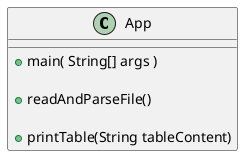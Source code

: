 @startuml
'https://plantuml.com/class-diagram

class App
{

+main( String[] args )

+readAndParseFile()

+printTable(String tableContent)
}


@enduml